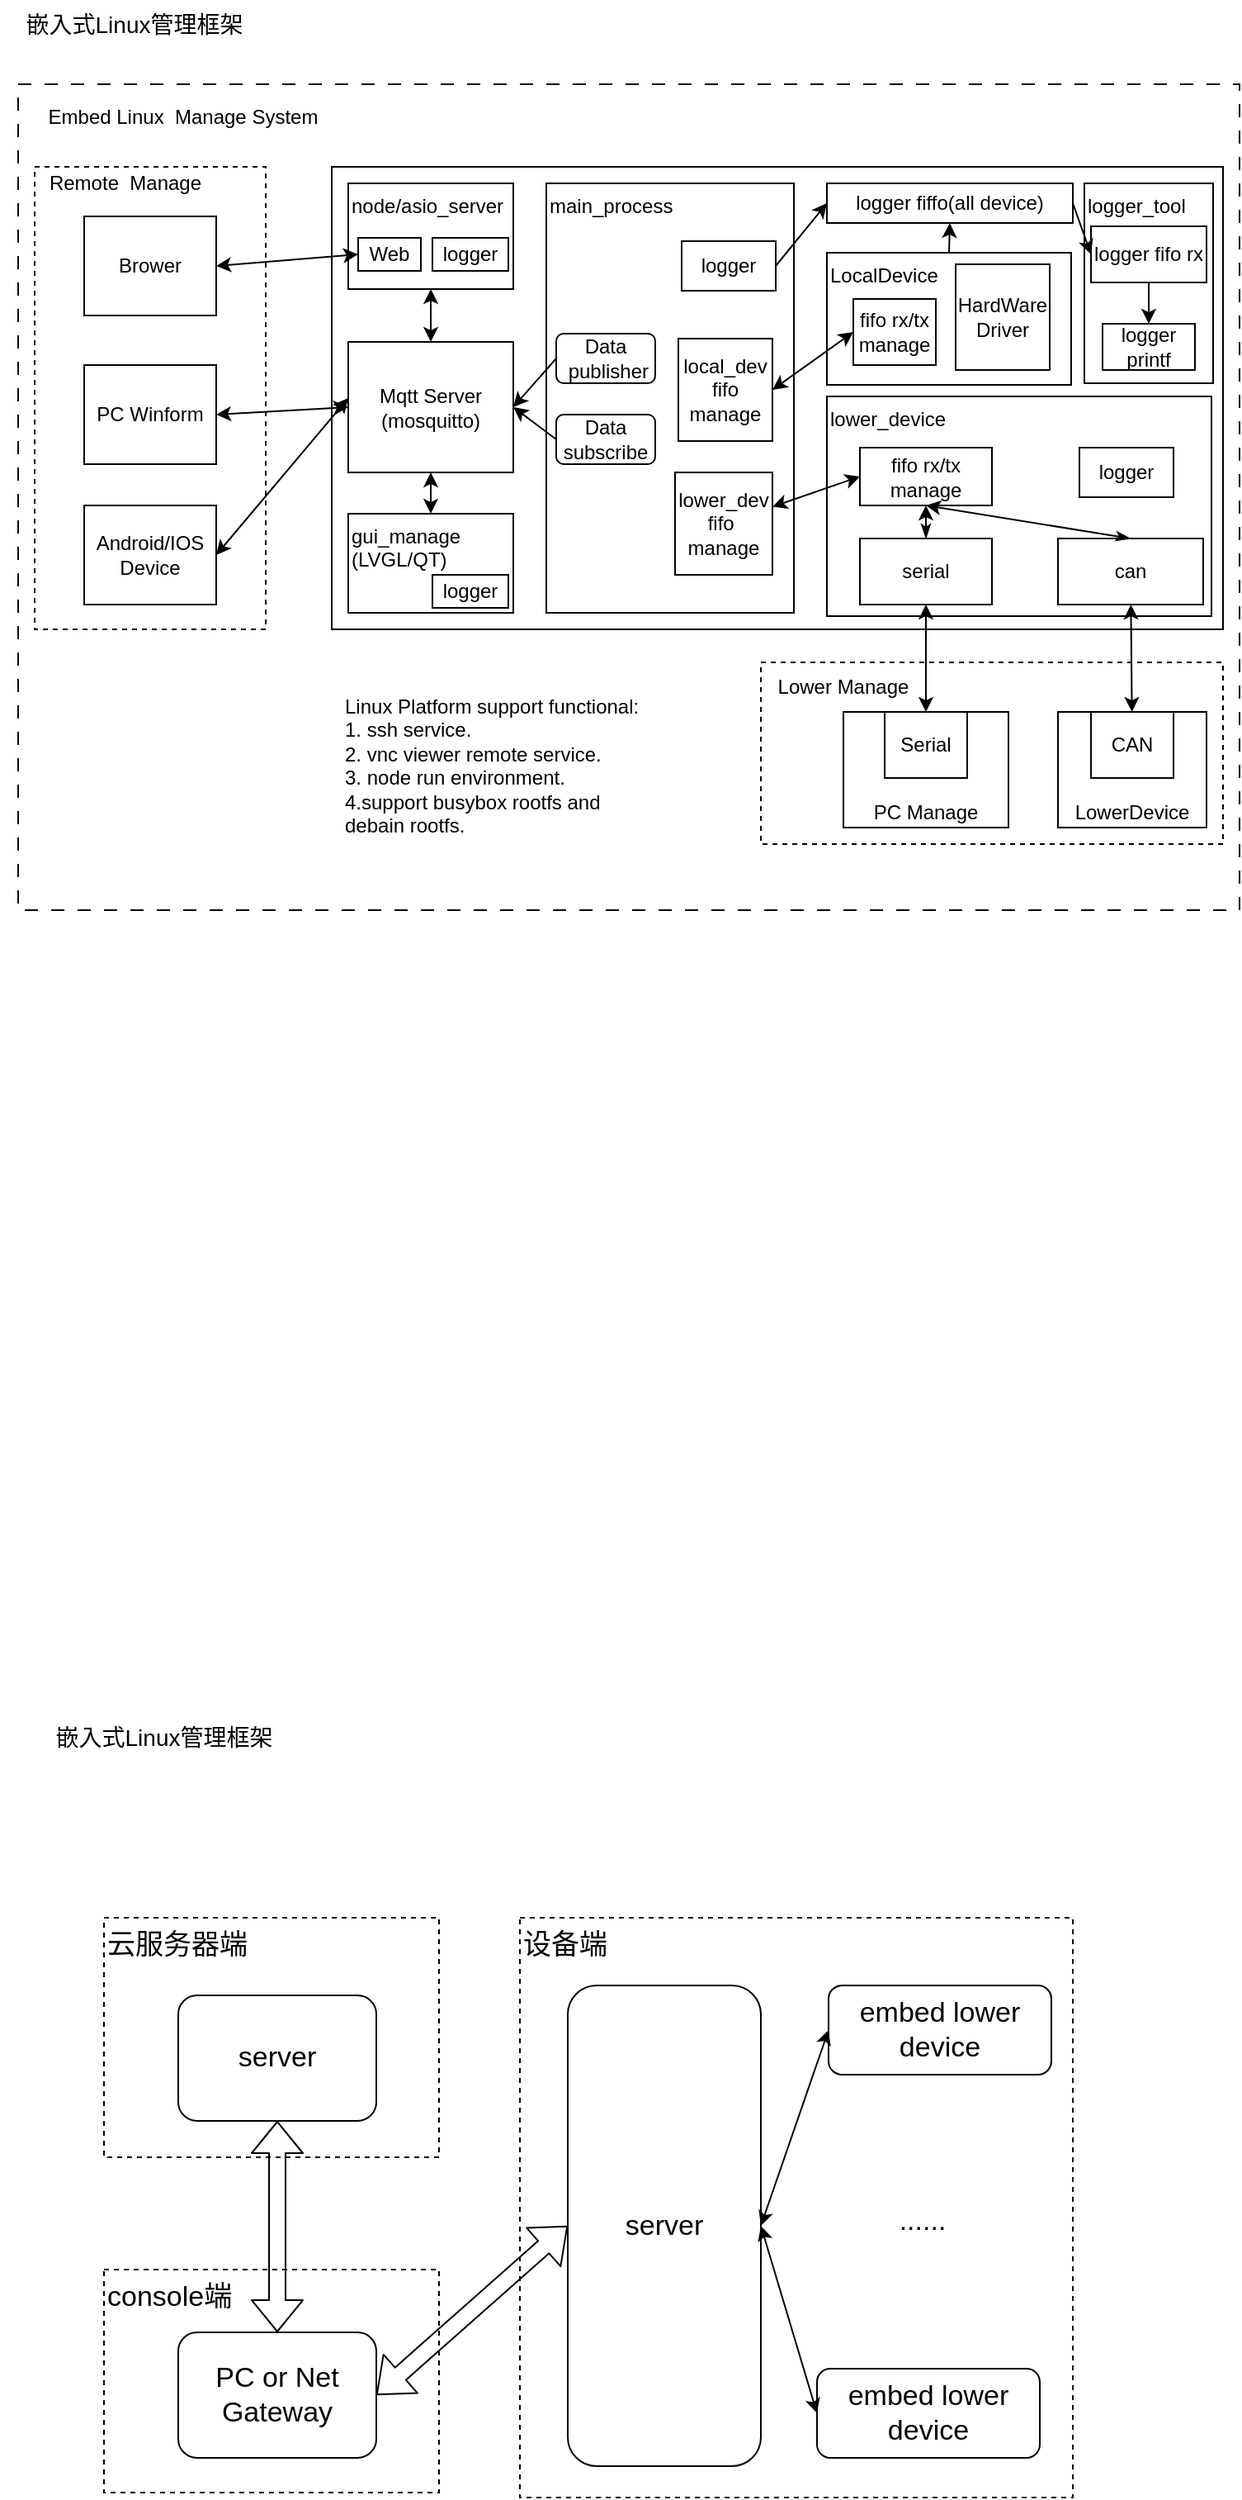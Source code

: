 <mxfile>
    <diagram id="97HLYAoYRTmnaLsdLiow" name="MainFrameWork">
        <mxGraphModel dx="36" dy="797" grid="0" gridSize="10" guides="1" tooltips="1" connect="1" arrows="1" fold="1" page="1" pageScale="1" pageWidth="850" pageHeight="1100" math="0" shadow="0">
            <root>
                <mxCell id="0"/>
                <mxCell id="1" parent="0"/>
                <mxCell id="3ov01yCaxgP9tOThFG2V-112" value="嵌入式Linux管理框架" style="text;html=1;strokeColor=none;fillColor=none;align=center;verticalAlign=middle;whiteSpace=wrap;rounded=0;fontSize=14;" parent="1" vertex="1">
                    <mxGeometry x="905" y="141" width="141" height="30" as="geometry"/>
                </mxCell>
                <mxCell id="3ov01yCaxgP9tOThFG2V-113" value="云服务器端" style="rounded=0;whiteSpace=wrap;html=1;fontSize=17;dashed=1;align=left;verticalAlign=top;fontStyle=0" parent="1" vertex="1">
                    <mxGeometry x="957" y="1302" width="203" height="145" as="geometry"/>
                </mxCell>
                <mxCell id="3ov01yCaxgP9tOThFG2V-115" value="server" style="rounded=1;whiteSpace=wrap;html=1;fontSize=17;fontStyle=0" parent="1" vertex="1">
                    <mxGeometry x="1002" y="1349" width="120" height="76" as="geometry"/>
                </mxCell>
                <mxCell id="3ov01yCaxgP9tOThFG2V-117" value="console端" style="rounded=0;whiteSpace=wrap;html=1;fontSize=17;dashed=1;align=left;verticalAlign=top;fontStyle=0" parent="1" vertex="1">
                    <mxGeometry x="957" y="1515" width="203" height="135" as="geometry"/>
                </mxCell>
                <mxCell id="3ov01yCaxgP9tOThFG2V-118" value="&lt;span style=&quot;font-size: 17px;&quot;&gt;PC or Net Gateway&lt;/span&gt;" style="rounded=1;whiteSpace=wrap;html=1;fontSize=17;fontStyle=0" parent="1" vertex="1">
                    <mxGeometry x="1002" y="1553" width="120" height="76" as="geometry"/>
                </mxCell>
                <mxCell id="3ov01yCaxgP9tOThFG2V-119" value="设备端" style="rounded=0;whiteSpace=wrap;html=1;fontSize=17;dashed=1;align=left;verticalAlign=top;fontStyle=0" parent="1" vertex="1">
                    <mxGeometry x="1209" y="1302" width="335" height="351" as="geometry"/>
                </mxCell>
                <mxCell id="3ov01yCaxgP9tOThFG2V-120" value="server" style="rounded=1;whiteSpace=wrap;html=1;fontSize=17;fontStyle=0" parent="1" vertex="1">
                    <mxGeometry x="1238" y="1343" width="117" height="291" as="geometry"/>
                </mxCell>
                <mxCell id="3ov01yCaxgP9tOThFG2V-121" value="embed lower device" style="rounded=1;whiteSpace=wrap;html=1;fontSize=17;fontStyle=0" parent="1" vertex="1">
                    <mxGeometry x="1396" y="1343" width="135" height="54" as="geometry"/>
                </mxCell>
                <mxCell id="3ov01yCaxgP9tOThFG2V-123" value="embed lower device" style="rounded=1;whiteSpace=wrap;html=1;fontSize=17;fontStyle=0" parent="1" vertex="1">
                    <mxGeometry x="1389" y="1575" width="135" height="54" as="geometry"/>
                </mxCell>
                <mxCell id="3ov01yCaxgP9tOThFG2V-125" value="......" style="text;html=1;strokeColor=none;fillColor=none;align=center;verticalAlign=middle;whiteSpace=wrap;rounded=0;fontSize=17;fontStyle=0" parent="1" vertex="1">
                    <mxGeometry x="1423" y="1471" width="60" height="30" as="geometry"/>
                </mxCell>
                <mxCell id="3ov01yCaxgP9tOThFG2V-127" value="" style="shape=flexArrow;endArrow=classic;startArrow=classic;html=1;fontSize=17;entryX=0.5;entryY=1;entryDx=0;entryDy=0;" parent="1" source="3ov01yCaxgP9tOThFG2V-118" target="3ov01yCaxgP9tOThFG2V-115" edge="1">
                    <mxGeometry width="100" height="100" relative="1" as="geometry">
                        <mxPoint x="863" y="1537" as="sourcePoint"/>
                        <mxPoint x="963" y="1437" as="targetPoint"/>
                    </mxGeometry>
                </mxCell>
                <mxCell id="3ov01yCaxgP9tOThFG2V-128" value="" style="shape=flexArrow;endArrow=classic;startArrow=classic;html=1;fontSize=17;exitX=1;exitY=0.5;exitDx=0;exitDy=0;entryX=0;entryY=0.5;entryDx=0;entryDy=0;" parent="1" source="3ov01yCaxgP9tOThFG2V-118" target="3ov01yCaxgP9tOThFG2V-120" edge="1">
                    <mxGeometry width="100" height="100" relative="1" as="geometry">
                        <mxPoint x="863" y="1537" as="sourcePoint"/>
                        <mxPoint x="1248" y="1489" as="targetPoint"/>
                    </mxGeometry>
                </mxCell>
                <mxCell id="3ov01yCaxgP9tOThFG2V-129" value="" style="endArrow=classic;startArrow=classic;html=1;fontSize=17;entryX=0;entryY=0.5;entryDx=0;entryDy=0;exitX=1;exitY=0.5;exitDx=0;exitDy=0;" parent="1" source="3ov01yCaxgP9tOThFG2V-120" target="3ov01yCaxgP9tOThFG2V-121" edge="1">
                    <mxGeometry width="50" height="50" relative="1" as="geometry">
                        <mxPoint x="888" y="1512" as="sourcePoint"/>
                        <mxPoint x="938" y="1462" as="targetPoint"/>
                    </mxGeometry>
                </mxCell>
                <mxCell id="3ov01yCaxgP9tOThFG2V-130" value="" style="endArrow=classic;startArrow=classic;html=1;fontSize=17;entryX=0;entryY=0.5;entryDx=0;entryDy=0;exitX=1;exitY=0.5;exitDx=0;exitDy=0;" parent="1" source="3ov01yCaxgP9tOThFG2V-120" target="3ov01yCaxgP9tOThFG2V-123" edge="1">
                    <mxGeometry width="50" height="50" relative="1" as="geometry">
                        <mxPoint x="888" y="1512" as="sourcePoint"/>
                        <mxPoint x="938" y="1462" as="targetPoint"/>
                    </mxGeometry>
                </mxCell>
                <mxCell id="3ov01yCaxgP9tOThFG2V-131" value="嵌入式Linux管理框架" style="text;html=1;strokeColor=none;fillColor=none;align=center;verticalAlign=middle;whiteSpace=wrap;rounded=0;fontSize=14;" parent="1" vertex="1">
                    <mxGeometry x="894" y="1178" width="199" height="30" as="geometry"/>
                </mxCell>
                <mxCell id="88" value="" style="rounded=0;whiteSpace=wrap;html=1;dashed=1;dashPattern=8 8;" parent="1" vertex="1">
                    <mxGeometry x="905" y="192" width="740" height="500" as="geometry"/>
                </mxCell>
                <mxCell id="36" value="" style="rounded=0;whiteSpace=wrap;html=1;" parent="1" vertex="1">
                    <mxGeometry x="1095" y="242" width="540" height="280" as="geometry"/>
                </mxCell>
                <mxCell id="91" value="lower_device" style="rounded=0;whiteSpace=wrap;html=1;align=left;verticalAlign=top;" parent="1" vertex="1">
                    <mxGeometry x="1395" y="381" width="233" height="133" as="geometry"/>
                </mxCell>
                <mxCell id="77" value="" style="rounded=0;whiteSpace=wrap;html=1;dashed=1;" parent="1" vertex="1">
                    <mxGeometry x="1355" y="542" width="280" height="110" as="geometry"/>
                </mxCell>
                <mxCell id="74" value="" style="rounded=0;whiteSpace=wrap;html=1;dashed=1;" parent="1" vertex="1">
                    <mxGeometry x="915" y="242" width="140" height="280" as="geometry"/>
                </mxCell>
                <mxCell id="3" value="main_process" style="rounded=0;whiteSpace=wrap;html=1;align=left;verticalAlign=top;" parent="1" vertex="1">
                    <mxGeometry x="1225" y="252" width="150" height="260" as="geometry"/>
                </mxCell>
                <mxCell id="4" value="LocalDevice" style="rounded=0;whiteSpace=wrap;html=1;align=left;verticalAlign=top;" parent="1" vertex="1">
                    <mxGeometry x="1395" y="294" width="148" height="80" as="geometry"/>
                </mxCell>
                <mxCell id="7" value="local_dev&lt;br&gt;fifo &lt;br&gt;manage" style="rounded=0;whiteSpace=wrap;html=1;" parent="1" vertex="1">
                    <mxGeometry x="1305" y="346" width="57" height="62" as="geometry"/>
                </mxCell>
                <mxCell id="9" value="fifo rx/tx&lt;br&gt;manage" style="rounded=0;whiteSpace=wrap;html=1;" parent="1" vertex="1">
                    <mxGeometry x="1411" y="322" width="50" height="40" as="geometry"/>
                </mxCell>
                <mxCell id="10" value="PC Manage" style="rounded=0;whiteSpace=wrap;html=1;align=center;verticalAlign=bottom;" parent="1" vertex="1">
                    <mxGeometry x="1405" y="572" width="100" height="70" as="geometry"/>
                </mxCell>
                <mxCell id="11" value="Serial" style="rounded=0;whiteSpace=wrap;html=1;" parent="1" vertex="1">
                    <mxGeometry x="1430" y="572" width="50" height="40" as="geometry"/>
                </mxCell>
                <mxCell id="12" value="serial" style="rounded=0;whiteSpace=wrap;html=1;" parent="1" vertex="1">
                    <mxGeometry x="1415" y="467" width="80" height="40" as="geometry"/>
                </mxCell>
                <mxCell id="14" value="" style="endArrow=classic;html=1;exitX=0.5;exitY=0;exitDx=0;exitDy=0;entryX=0.5;entryY=1;entryDx=0;entryDy=0;startArrow=classic;startFill=1;" parent="1" source="10" target="12" edge="1">
                    <mxGeometry width="50" height="50" relative="1" as="geometry">
                        <mxPoint x="1475" y="572" as="sourcePoint"/>
                        <mxPoint x="1525" y="522" as="targetPoint"/>
                    </mxGeometry>
                </mxCell>
                <mxCell id="16" value="" style="endArrow=classic;html=1;exitX=0;exitY=0.5;exitDx=0;exitDy=0;entryX=1;entryY=0.5;entryDx=0;entryDy=0;endFill=1;startArrow=classic;startFill=1;" parent="1" source="9" target="7" edge="1">
                    <mxGeometry width="50" height="50" relative="1" as="geometry">
                        <mxPoint x="1475" y="542" as="sourcePoint"/>
                        <mxPoint x="1525" y="492" as="targetPoint"/>
                    </mxGeometry>
                </mxCell>
                <mxCell id="19" value="Mqtt Server (mosquitto)" style="rounded=0;whiteSpace=wrap;html=1;" parent="1" vertex="1">
                    <mxGeometry x="1105" y="348" width="100" height="79" as="geometry"/>
                </mxCell>
                <mxCell id="21" value="Data&lt;br&gt;&amp;nbsp;publisher" style="rounded=1;whiteSpace=wrap;html=1;" parent="1" vertex="1">
                    <mxGeometry x="1231" y="343" width="60" height="30" as="geometry"/>
                </mxCell>
                <mxCell id="22" value="Data subscribe" style="rounded=1;whiteSpace=wrap;html=1;" parent="1" vertex="1">
                    <mxGeometry x="1231" y="392" width="60" height="30" as="geometry"/>
                </mxCell>
                <mxCell id="52" value="" style="edgeStyle=none;html=1;startArrow=classic;startFill=1;endArrow=classic;endFill=1;" parent="1" source="24" target="19" edge="1">
                    <mxGeometry relative="1" as="geometry"/>
                </mxCell>
                <mxCell id="24" value="node/asio_server&lt;br&gt;" style="rounded=0;whiteSpace=wrap;html=1;verticalAlign=top;align=left;" parent="1" vertex="1">
                    <mxGeometry x="1105" y="252" width="100" height="64" as="geometry"/>
                </mxCell>
                <mxCell id="30" value="HardWare&lt;br&gt;Driver" style="rounded=0;whiteSpace=wrap;html=1;" parent="1" vertex="1">
                    <mxGeometry x="1473" y="301" width="57" height="64" as="geometry"/>
                </mxCell>
                <mxCell id="32" value="can" style="rounded=0;whiteSpace=wrap;html=1;" parent="1" vertex="1">
                    <mxGeometry x="1535" y="467" width="88" height="40" as="geometry"/>
                </mxCell>
                <mxCell id="42" value="LowerDevice" style="rounded=0;whiteSpace=wrap;html=1;align=center;verticalAlign=bottom;" parent="1" vertex="1">
                    <mxGeometry x="1535" y="572" width="90" height="70" as="geometry"/>
                </mxCell>
                <mxCell id="43" value="CAN" style="rounded=0;whiteSpace=wrap;html=1;" parent="1" vertex="1">
                    <mxGeometry x="1555" y="572" width="50" height="40" as="geometry"/>
                </mxCell>
                <mxCell id="89" value="" style="edgeStyle=none;html=1;startArrow=classic;startFill=1;" parent="1" source="32" target="43" edge="1">
                    <mxGeometry relative="1" as="geometry"/>
                </mxCell>
                <mxCell id="47" value="" style="endArrow=classic;html=1;exitX=0;exitY=0.5;exitDx=0;exitDy=0;entryX=1;entryY=0.5;entryDx=0;entryDy=0;" parent="1" source="21" target="19" edge="1">
                    <mxGeometry width="50" height="50" relative="1" as="geometry">
                        <mxPoint x="1315" y="462" as="sourcePoint"/>
                        <mxPoint x="1365" y="412" as="targetPoint"/>
                    </mxGeometry>
                </mxCell>
                <mxCell id="48" value="" style="endArrow=classic;html=1;exitX=0;exitY=0.5;exitDx=0;exitDy=0;entryX=1;entryY=0.5;entryDx=0;entryDy=0;" parent="1" source="22" target="19" edge="1">
                    <mxGeometry width="50" height="50" relative="1" as="geometry">
                        <mxPoint x="1315" y="462" as="sourcePoint"/>
                        <mxPoint x="1205" y="442" as="targetPoint"/>
                    </mxGeometry>
                </mxCell>
                <mxCell id="49" value="Web" style="rounded=0;whiteSpace=wrap;html=1;" parent="1" vertex="1">
                    <mxGeometry x="1111" y="285" width="38" height="20" as="geometry"/>
                </mxCell>
                <mxCell id="53" value="gui_manage&lt;br&gt;(LVGL/QT)" style="rounded=0;whiteSpace=wrap;html=1;verticalAlign=top;align=left;" parent="1" vertex="1">
                    <mxGeometry x="1105" y="452" width="100" height="60" as="geometry"/>
                </mxCell>
                <mxCell id="58" value="" style="endArrow=classic;startArrow=classic;html=1;entryX=0.5;entryY=0;entryDx=0;entryDy=0;" parent="1" source="19" target="53" edge="1">
                    <mxGeometry width="50" height="50" relative="1" as="geometry">
                        <mxPoint x="1255" y="372" as="sourcePoint"/>
                        <mxPoint x="1305" y="322" as="targetPoint"/>
                    </mxGeometry>
                </mxCell>
                <mxCell id="68" value="Brower" style="rounded=0;whiteSpace=wrap;html=1;" parent="1" vertex="1">
                    <mxGeometry x="945" y="272" width="80" height="60" as="geometry"/>
                </mxCell>
                <mxCell id="69" value="PC Winform" style="rounded=0;whiteSpace=wrap;html=1;" parent="1" vertex="1">
                    <mxGeometry x="945" y="362" width="80" height="60" as="geometry"/>
                </mxCell>
                <mxCell id="70" value="Android/IOS Device" style="rounded=0;whiteSpace=wrap;html=1;" parent="1" vertex="1">
                    <mxGeometry x="945" y="447" width="80" height="60" as="geometry"/>
                </mxCell>
                <mxCell id="71" value="" style="endArrow=classic;startArrow=classic;html=1;exitX=1;exitY=0.5;exitDx=0;exitDy=0;entryX=0;entryY=0.5;entryDx=0;entryDy=0;" parent="1" source="68" target="49" edge="1">
                    <mxGeometry width="50" height="50" relative="1" as="geometry">
                        <mxPoint x="1095" y="402" as="sourcePoint"/>
                        <mxPoint x="1145" y="352" as="targetPoint"/>
                    </mxGeometry>
                </mxCell>
                <mxCell id="72" value="" style="endArrow=classic;startArrow=classic;html=1;exitX=1;exitY=0.5;exitDx=0;exitDy=0;entryX=0;entryY=0.5;entryDx=0;entryDy=0;" parent="1" source="69" target="19" edge="1">
                    <mxGeometry width="50" height="50" relative="1" as="geometry">
                        <mxPoint x="1095" y="402" as="sourcePoint"/>
                        <mxPoint x="1145" y="352" as="targetPoint"/>
                    </mxGeometry>
                </mxCell>
                <mxCell id="73" value="" style="endArrow=classic;startArrow=classic;html=1;exitX=1;exitY=0.5;exitDx=0;exitDy=0;" parent="1" source="70" edge="1">
                    <mxGeometry width="50" height="50" relative="1" as="geometry">
                        <mxPoint x="1095" y="402" as="sourcePoint"/>
                        <mxPoint x="1105" y="382" as="targetPoint"/>
                    </mxGeometry>
                </mxCell>
                <mxCell id="75" value="Remote&amp;nbsp; Manage" style="text;html=1;strokeColor=none;fillColor=none;align=center;verticalAlign=middle;whiteSpace=wrap;rounded=0;" parent="1" vertex="1">
                    <mxGeometry x="915" y="242" width="110" height="20" as="geometry"/>
                </mxCell>
                <mxCell id="78" value="Lower Manage" style="text;html=1;strokeColor=none;fillColor=none;align=center;verticalAlign=middle;whiteSpace=wrap;rounded=0;" parent="1" vertex="1">
                    <mxGeometry x="1355" y="542" width="100" height="30" as="geometry"/>
                </mxCell>
                <mxCell id="82" value="Embed Linux&amp;nbsp; Manage System" style="text;html=1;strokeColor=none;fillColor=none;align=center;verticalAlign=middle;whiteSpace=wrap;rounded=0;dashed=1;" parent="1" vertex="1">
                    <mxGeometry x="915" y="192" width="180" height="40" as="geometry"/>
                </mxCell>
                <mxCell id="87" value="Linux Platform support functional:&lt;br&gt;1. ssh service.&lt;br&gt;2. vnc viewer remote service.&lt;br&gt;3. node run environment.&lt;br&gt;4.support busybox rootfs and debain rootfs." style="text;html=1;strokeColor=none;fillColor=none;align=left;verticalAlign=top;whiteSpace=wrap;rounded=0;dashed=1;" parent="1" vertex="1">
                    <mxGeometry x="1101" y="555" width="190" height="93" as="geometry"/>
                </mxCell>
                <mxCell id="90" value="fifo rx/tx&lt;br&gt;manage" style="rounded=0;whiteSpace=wrap;html=1;" parent="1" vertex="1">
                    <mxGeometry x="1415" y="412" width="80" height="35" as="geometry"/>
                </mxCell>
                <mxCell id="92" style="edgeStyle=none;html=1;exitX=0.5;exitY=0;exitDx=0;exitDy=0;entryX=0.5;entryY=1;entryDx=0;entryDy=0;startArrow=classicThin;startFill=1;" parent="1" source="12" target="90" edge="1">
                    <mxGeometry relative="1" as="geometry"/>
                </mxCell>
                <mxCell id="98" value="logger_tool&lt;br&gt;" style="rounded=0;whiteSpace=wrap;html=1;align=left;verticalAlign=top;" parent="1" vertex="1">
                    <mxGeometry x="1551" y="252" width="78" height="121" as="geometry"/>
                </mxCell>
                <mxCell id="100" value="logger printf" style="rounded=0;whiteSpace=wrap;html=1;" parent="1" vertex="1">
                    <mxGeometry x="1562" y="337" width="56" height="28" as="geometry"/>
                </mxCell>
                <mxCell id="102" value="logger fiffo(all device)" style="rounded=0;whiteSpace=wrap;html=1;" parent="1" vertex="1">
                    <mxGeometry x="1395" y="252" width="149" height="24" as="geometry"/>
                </mxCell>
                <mxCell id="104" value="" style="edgeStyle=none;html=1;" parent="1" source="103" target="100" edge="1">
                    <mxGeometry relative="1" as="geometry"/>
                </mxCell>
                <mxCell id="103" value="logger fifo rx" style="rounded=0;whiteSpace=wrap;html=1;" parent="1" vertex="1">
                    <mxGeometry x="1555" y="278" width="70" height="34" as="geometry"/>
                </mxCell>
                <mxCell id="105" value="" style="endArrow=classic;html=1;exitX=1;exitY=0.5;exitDx=0;exitDy=0;entryX=0;entryY=0.5;entryDx=0;entryDy=0;" parent="1" source="102" target="103" edge="1">
                    <mxGeometry width="50" height="50" relative="1" as="geometry">
                        <mxPoint x="1449" y="384" as="sourcePoint"/>
                        <mxPoint x="1499" y="334" as="targetPoint"/>
                    </mxGeometry>
                </mxCell>
                <mxCell id="106" value="" style="endArrow=classic;html=1;exitX=0.5;exitY=0;exitDx=0;exitDy=0;entryX=0.5;entryY=1;entryDx=0;entryDy=0;" parent="1" source="4" target="102" edge="1">
                    <mxGeometry width="50" height="50" relative="1" as="geometry">
                        <mxPoint x="1449" y="384" as="sourcePoint"/>
                        <mxPoint x="1499" y="334" as="targetPoint"/>
                    </mxGeometry>
                </mxCell>
                <mxCell id="107" value="" style="endArrow=classic;html=1;exitX=1;exitY=0.5;exitDx=0;exitDy=0;entryX=0;entryY=0.5;entryDx=0;entryDy=0;" parent="1" source="113" target="102" edge="1">
                    <mxGeometry width="50" height="50" relative="1" as="geometry">
                        <mxPoint x="1449" y="384" as="sourcePoint"/>
                        <mxPoint x="1499" y="334" as="targetPoint"/>
                    </mxGeometry>
                </mxCell>
                <mxCell id="94" style="edgeStyle=none;html=1;exitX=0.5;exitY=0;exitDx=0;exitDy=0;entryX=0.5;entryY=1;entryDx=0;entryDy=0;startArrow=classicThin;startFill=1;" parent="1" source="32" target="90" edge="1">
                    <mxGeometry relative="1" as="geometry"/>
                </mxCell>
                <mxCell id="112" style="edgeStyle=none;html=1;entryX=0;entryY=0.5;entryDx=0;entryDy=0;startArrow=classic;startFill=1;" edge="1" parent="1" source="110" target="90">
                    <mxGeometry relative="1" as="geometry"/>
                </mxCell>
                <mxCell id="110" value="lower_dev&lt;br&gt;fifo&amp;nbsp;&lt;br&gt;manage" style="rounded=0;whiteSpace=wrap;html=1;" vertex="1" parent="1">
                    <mxGeometry x="1303" y="427" width="59" height="62" as="geometry"/>
                </mxCell>
                <mxCell id="113" value="logger" style="rounded=0;whiteSpace=wrap;html=1;" vertex="1" parent="1">
                    <mxGeometry x="1307" y="287" width="57" height="30" as="geometry"/>
                </mxCell>
                <mxCell id="115" value="logger" style="rounded=0;whiteSpace=wrap;html=1;" vertex="1" parent="1">
                    <mxGeometry x="1548" y="412" width="57" height="30" as="geometry"/>
                </mxCell>
                <mxCell id="116" value="logger" style="rounded=0;whiteSpace=wrap;html=1;" vertex="1" parent="1">
                    <mxGeometry x="1156" y="489" width="46" height="20" as="geometry"/>
                </mxCell>
                <mxCell id="117" value="logger" style="rounded=0;whiteSpace=wrap;html=1;" vertex="1" parent="1">
                    <mxGeometry x="1156" y="285" width="46" height="20" as="geometry"/>
                </mxCell>
            </root>
        </mxGraphModel>
    </diagram>
    <diagram id="GkxDtE88crtYGHlinc6s" name="Logger流程">
        <mxGraphModel dx="995" dy="797" grid="1" gridSize="10" guides="1" tooltips="1" connect="1" arrows="1" fold="1" page="1" pageScale="1" pageWidth="850" pageHeight="1100" math="0" shadow="0">
            <root>
                <mxCell id="0"/>
                <mxCell id="1" parent="0"/>
                <mxCell id="zpnHHBPMRUaiMUG7heuJ-1" value="" style="endArrow=none;html=1;" parent="1" edge="1">
                    <mxGeometry width="50" height="50" relative="1" as="geometry">
                        <mxPoint x="269.5" y="590" as="sourcePoint"/>
                        <mxPoint x="269.5" y="160" as="targetPoint"/>
                    </mxGeometry>
                </mxCell>
                <mxCell id="zpnHHBPMRUaiMUG7heuJ-2" value="" style="endArrow=none;html=1;" parent="1" edge="1">
                    <mxGeometry width="50" height="50" relative="1" as="geometry">
                        <mxPoint x="430" y="590" as="sourcePoint"/>
                        <mxPoint x="430" y="160" as="targetPoint"/>
                    </mxGeometry>
                </mxCell>
                <mxCell id="zpnHHBPMRUaiMUG7heuJ-3" value="所有模块" style="text;html=1;strokeColor=none;fillColor=none;align=center;verticalAlign=middle;whiteSpace=wrap;rounded=0;" parent="1" vertex="1">
                    <mxGeometry x="240" y="120" width="60" height="30" as="geometry"/>
                </mxCell>
                <mxCell id="zpnHHBPMRUaiMUG7heuJ-4" value="LoggerTool" style="text;html=1;strokeColor=none;fillColor=none;align=center;verticalAlign=middle;whiteSpace=wrap;rounded=0;" parent="1" vertex="1">
                    <mxGeometry x="390" y="120" width="80" height="30" as="geometry"/>
                </mxCell>
                <mxCell id="zpnHHBPMRUaiMUG7heuJ-6" value="" style="endArrow=none;html=1;" parent="1" edge="1">
                    <mxGeometry width="50" height="50" relative="1" as="geometry">
                        <mxPoint x="590" y="590" as="sourcePoint"/>
                        <mxPoint x="590" y="160" as="targetPoint"/>
                    </mxGeometry>
                </mxCell>
                <mxCell id="zpnHHBPMRUaiMUG7heuJ-7" value="PC或Socket控制器" style="text;html=1;strokeColor=none;fillColor=none;align=center;verticalAlign=middle;whiteSpace=wrap;rounded=0;" parent="1" vertex="1">
                    <mxGeometry x="550" y="120" width="110" height="30" as="geometry"/>
                </mxCell>
                <mxCell id="zpnHHBPMRUaiMUG7heuJ-23" value="" style="endArrow=classic;html=1;startArrow=none;startFill=0;endFill=1;" parent="1" edge="1">
                    <mxGeometry width="50" height="50" relative="1" as="geometry">
                        <mxPoint x="270" y="280" as="sourcePoint"/>
                        <mxPoint x="430" y="280" as="targetPoint"/>
                    </mxGeometry>
                </mxCell>
                <mxCell id="zpnHHBPMRUaiMUG7heuJ-27" value="" style="endArrow=none;startArrow=none;html=1;dashed=1;startFill=0;endFill=0;exitX=1;exitY=0.5;exitDx=0;exitDy=0;" parent="1" source="zpnHHBPMRUaiMUG7heuJ-4" edge="1">
                    <mxGeometry width="50" height="50" relative="1" as="geometry">
                        <mxPoint x="460" y="135" as="sourcePoint"/>
                        <mxPoint x="550" y="135" as="targetPoint"/>
                    </mxGeometry>
                </mxCell>
                <mxCell id="zpnHHBPMRUaiMUG7heuJ-28" value="" style="endArrow=none;html=1;dashed=1;entryX=0;entryY=0.5;entryDx=0;entryDy=0;exitX=1;exitY=0.5;exitDx=0;exitDy=0;" parent="1" source="zpnHHBPMRUaiMUG7heuJ-3" target="zpnHHBPMRUaiMUG7heuJ-4" edge="1">
                    <mxGeometry width="50" height="50" relative="1" as="geometry">
                        <mxPoint x="370" y="320" as="sourcePoint"/>
                        <mxPoint x="420" y="270" as="targetPoint"/>
                    </mxGeometry>
                </mxCell>
                <mxCell id="zpnHHBPMRUaiMUG7heuJ-30" value="" style="curved=1;endArrow=classic;html=1;" parent="1" edge="1">
                    <mxGeometry width="50" height="50" relative="1" as="geometry">
                        <mxPoint x="430" y="160" as="sourcePoint"/>
                        <mxPoint x="430" y="200" as="targetPoint"/>
                        <Array as="points">
                            <mxPoint x="450" y="160"/>
                            <mxPoint x="450" y="190"/>
                        </Array>
                    </mxGeometry>
                </mxCell>
                <mxCell id="zpnHHBPMRUaiMUG7heuJ-31" value="以读的方式创建fifo" style="text;html=1;strokeColor=none;fillColor=none;align=center;verticalAlign=middle;whiteSpace=wrap;rounded=0;" parent="1" vertex="1">
                    <mxGeometry x="450" y="160" width="80" height="30" as="geometry"/>
                </mxCell>
                <mxCell id="zpnHHBPMRUaiMUG7heuJ-34" value="" style="curved=1;endArrow=classic;html=1;" parent="1" edge="1">
                    <mxGeometry width="50" height="50" relative="1" as="geometry">
                        <mxPoint x="430" y="210" as="sourcePoint"/>
                        <mxPoint x="430" y="250" as="targetPoint"/>
                        <Array as="points">
                            <mxPoint x="450" y="210"/>
                            <mxPoint x="450" y="240"/>
                        </Array>
                    </mxGeometry>
                </mxCell>
                <mxCell id="zpnHHBPMRUaiMUG7heuJ-35" value="创建socket服务器" style="text;html=1;strokeColor=none;fillColor=none;align=center;verticalAlign=middle;whiteSpace=wrap;rounded=0;" parent="1" vertex="1">
                    <mxGeometry x="450" y="210" width="100" height="30" as="geometry"/>
                </mxCell>
                <mxCell id="zpnHHBPMRUaiMUG7heuJ-38" value="以写的方式打开fifo" style="text;html=1;strokeColor=none;fillColor=none;align=center;verticalAlign=middle;whiteSpace=wrap;rounded=0;" parent="1" vertex="1">
                    <mxGeometry x="300" y="250" width="110" height="30" as="geometry"/>
                </mxCell>
                <mxCell id="zpnHHBPMRUaiMUG7heuJ-39" value="" style="curved=1;endArrow=classic;html=1;" parent="1" edge="1">
                    <mxGeometry width="50" height="50" relative="1" as="geometry">
                        <mxPoint x="270" y="290" as="sourcePoint"/>
                        <mxPoint x="270" y="330" as="targetPoint"/>
                        <Array as="points">
                            <mxPoint x="290" y="290"/>
                            <mxPoint x="290" y="320"/>
                        </Array>
                    </mxGeometry>
                </mxCell>
                <mxCell id="zpnHHBPMRUaiMUG7heuJ-40" value="产生logger数据" style="text;html=1;strokeColor=none;fillColor=none;align=center;verticalAlign=middle;whiteSpace=wrap;rounded=0;" parent="1" vertex="1">
                    <mxGeometry x="290" y="290" width="90" height="30" as="geometry"/>
                </mxCell>
                <mxCell id="zpnHHBPMRUaiMUG7heuJ-41" value="" style="endArrow=classic;html=1;startArrow=none;startFill=0;endFill=1;" parent="1" edge="1">
                    <mxGeometry width="50" height="50" relative="1" as="geometry">
                        <mxPoint x="270" y="360" as="sourcePoint"/>
                        <mxPoint x="430" y="360" as="targetPoint"/>
                    </mxGeometry>
                </mxCell>
                <mxCell id="zpnHHBPMRUaiMUG7heuJ-42" value="数据写入FIFO" style="text;html=1;strokeColor=none;fillColor=none;align=center;verticalAlign=middle;whiteSpace=wrap;rounded=0;" parent="1" vertex="1">
                    <mxGeometry x="300" y="330" width="90" height="30" as="geometry"/>
                </mxCell>
                <mxCell id="zpnHHBPMRUaiMUG7heuJ-45" value="" style="curved=1;endArrow=classic;html=1;" parent="1" edge="1">
                    <mxGeometry width="50" height="50" relative="1" as="geometry">
                        <mxPoint x="430" y="360" as="sourcePoint"/>
                        <mxPoint x="430" y="400" as="targetPoint"/>
                        <Array as="points">
                            <mxPoint x="450" y="360"/>
                            <mxPoint x="450" y="390"/>
                        </Array>
                    </mxGeometry>
                </mxCell>
                <mxCell id="zpnHHBPMRUaiMUG7heuJ-46" value="读取FIFO数据" style="text;html=1;strokeColor=none;fillColor=none;align=center;verticalAlign=middle;whiteSpace=wrap;rounded=0;" parent="1" vertex="1">
                    <mxGeometry x="450" y="360" width="90" height="30" as="geometry"/>
                </mxCell>
                <mxCell id="zpnHHBPMRUaiMUG7heuJ-47" value="" style="endArrow=none;html=1;startArrow=classic;startFill=1;endFill=0;" parent="1" edge="1">
                    <mxGeometry width="50" height="50" relative="1" as="geometry">
                        <mxPoint x="430" y="440" as="sourcePoint"/>
                        <mxPoint x="590" y="440" as="targetPoint"/>
                    </mxGeometry>
                </mxCell>
                <mxCell id="zpnHHBPMRUaiMUG7heuJ-48" value="建立web连接" style="text;html=1;strokeColor=none;fillColor=none;align=center;verticalAlign=middle;whiteSpace=wrap;rounded=0;" parent="1" vertex="1">
                    <mxGeometry x="460" y="410" width="90" height="30" as="geometry"/>
                </mxCell>
                <mxCell id="zpnHHBPMRUaiMUG7heuJ-49" value="" style="endArrow=classic;html=1;startArrow=none;startFill=0;endFill=1;" parent="1" edge="1">
                    <mxGeometry width="50" height="50" relative="1" as="geometry">
                        <mxPoint x="430" y="490" as="sourcePoint"/>
                        <mxPoint x="590" y="490" as="targetPoint"/>
                    </mxGeometry>
                </mxCell>
                <mxCell id="zpnHHBPMRUaiMUG7heuJ-50" value="通过socket发送数据" style="text;html=1;strokeColor=none;fillColor=none;align=center;verticalAlign=middle;whiteSpace=wrap;rounded=0;" parent="1" vertex="1">
                    <mxGeometry x="440" y="460" width="130" height="30" as="geometry"/>
                </mxCell>
                <mxCell id="zpnHHBPMRUaiMUG7heuJ-51" value="" style="endArrow=classic;html=1;startArrow=none;startFill=0;endFill=1;" parent="1" edge="1">
                    <mxGeometry width="50" height="50" relative="1" as="geometry">
                        <mxPoint x="430" y="530" as="sourcePoint"/>
                        <mxPoint x="590" y="530" as="targetPoint"/>
                    </mxGeometry>
                </mxCell>
                <mxCell id="zpnHHBPMRUaiMUG7heuJ-52" value="通过调试串口发送数据" style="text;html=1;strokeColor=none;fillColor=none;align=center;verticalAlign=middle;whiteSpace=wrap;rounded=0;" parent="1" vertex="1">
                    <mxGeometry x="440" y="500" width="130" height="30" as="geometry"/>
                </mxCell>
                <mxCell id="zpnHHBPMRUaiMUG7heuJ-53" value="" style="curved=1;endArrow=classic;html=1;" parent="1" edge="1">
                    <mxGeometry width="50" height="50" relative="1" as="geometry">
                        <mxPoint x="430" y="400" as="sourcePoint"/>
                        <mxPoint x="430" y="490" as="targetPoint"/>
                        <Array as="points">
                            <mxPoint x="410" y="420"/>
                            <mxPoint x="420" y="470"/>
                        </Array>
                    </mxGeometry>
                </mxCell>
                <mxCell id="zpnHHBPMRUaiMUG7heuJ-54" value="" style="curved=1;endArrow=classic;html=1;" parent="1" edge="1">
                    <mxGeometry width="50" height="50" relative="1" as="geometry">
                        <mxPoint x="420" y="400" as="sourcePoint"/>
                        <mxPoint x="430" y="530" as="targetPoint"/>
                        <Array as="points">
                            <mxPoint x="440" y="400"/>
                            <mxPoint x="390" y="400"/>
                            <mxPoint x="380" y="520"/>
                        </Array>
                    </mxGeometry>
                </mxCell>
                <mxCell id="zpnHHBPMRUaiMUG7heuJ-55" value="连接" style="text;html=1;strokeColor=none;fillColor=none;align=center;verticalAlign=middle;whiteSpace=wrap;rounded=0;" parent="1" vertex="1">
                    <mxGeometry x="390" y="445" width="20" height="30" as="geometry"/>
                </mxCell>
                <mxCell id="zpnHHBPMRUaiMUG7heuJ-56" value="未连接" style="text;html=1;strokeColor=none;fillColor=none;align=center;verticalAlign=middle;whiteSpace=wrap;rounded=0;" parent="1" vertex="1">
                    <mxGeometry x="360" y="430" width="20" height="60" as="geometry"/>
                </mxCell>
                <mxCell id="FvqIGmHXlZ88CQS9xZLu-1" value="logger发送流程" style="text;html=1;strokeColor=none;fillColor=none;align=center;verticalAlign=middle;whiteSpace=wrap;rounded=0;fontSize=14;" vertex="1" parent="1">
                    <mxGeometry x="140" y="60" width="130" height="50" as="geometry"/>
                </mxCell>
            </root>
        </mxGraphModel>
    </diagram>
</mxfile>